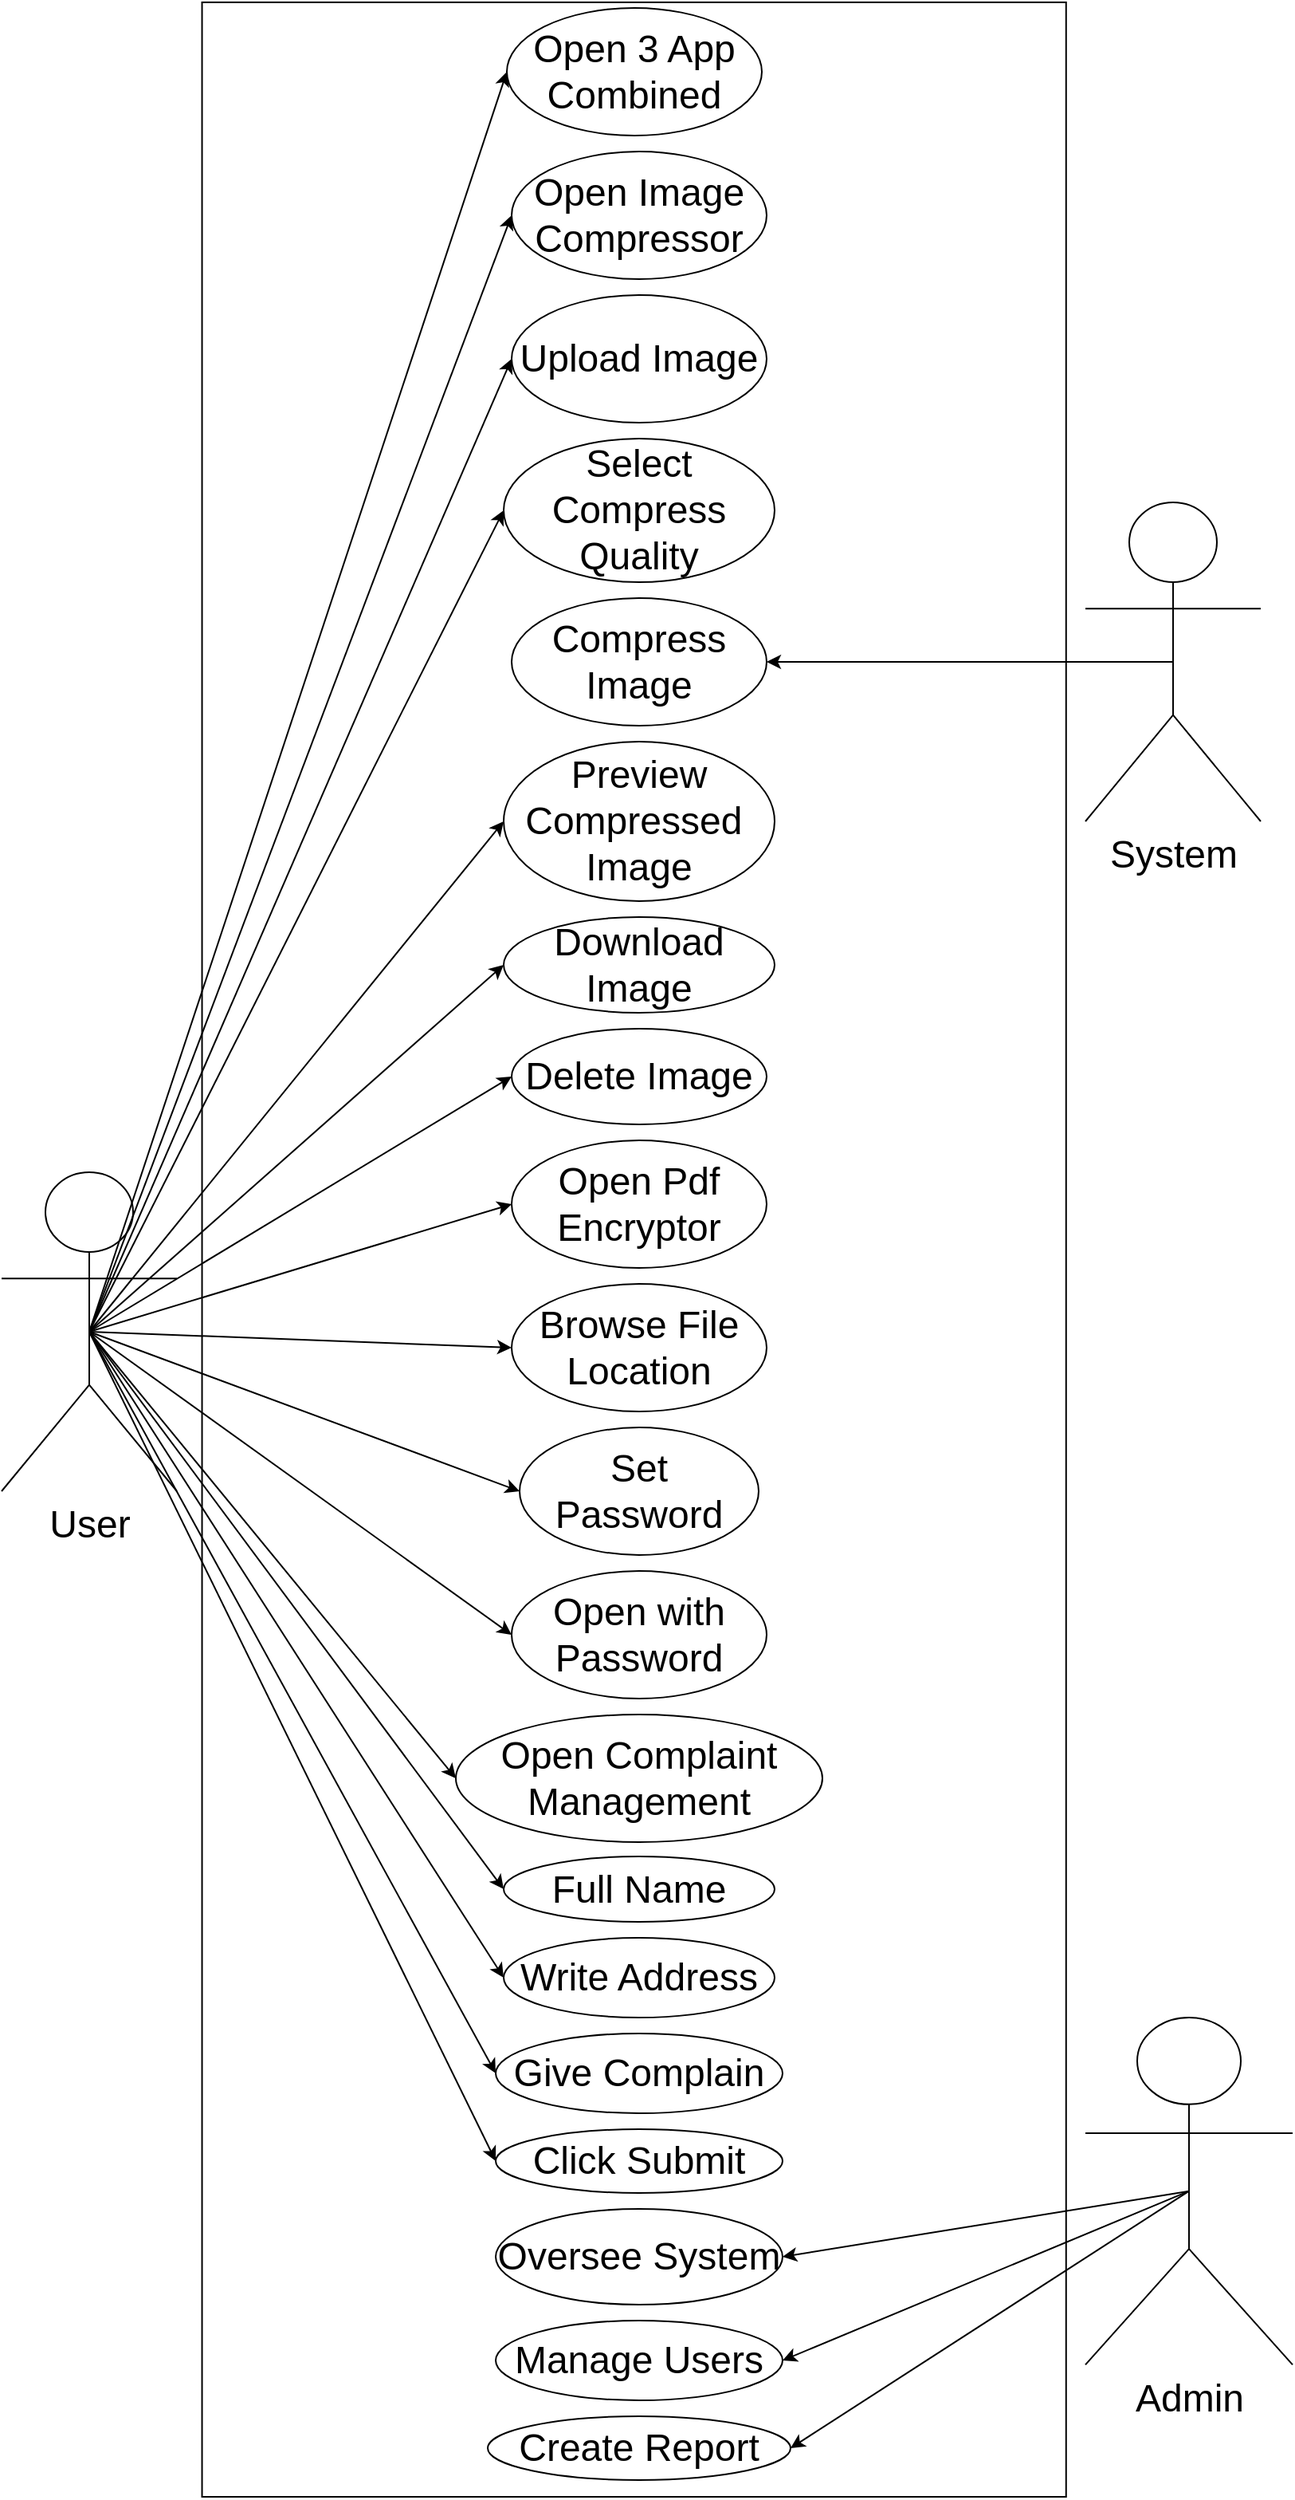 <mxfile version="24.7.17">
  <diagram name="Page-1" id="SiRpZ1k9ywdiYjhOWEiY">
    <mxGraphModel dx="3695" dy="1768" grid="1" gridSize="10" guides="1" tooltips="1" connect="1" arrows="1" fold="1" page="1" pageScale="1" pageWidth="827" pageHeight="1169" math="0" shadow="0">
      <root>
        <mxCell id="0" />
        <mxCell id="1" parent="0" />
        <mxCell id="1i_D0vjBcRpa5MM8SNPV-2" value="" style="rounded=0;whiteSpace=wrap;html=1;rotation=-90;" parent="1" vertex="1">
          <mxGeometry x="-1195.21" y="517.42" width="1564.07" height="542.12" as="geometry" />
        </mxCell>
        <mxCell id="1i_D0vjBcRpa5MM8SNPV-3" value="&lt;font style=&quot;font-size: 24px;&quot;&gt;User&lt;/font&gt;" style="shape=umlActor;verticalLabelPosition=bottom;verticalAlign=top;html=1;outlineConnect=0;" parent="1" vertex="1">
          <mxGeometry x="-810" y="740" width="110" height="200" as="geometry" />
        </mxCell>
        <mxCell id="1i_D0vjBcRpa5MM8SNPV-4" value="&lt;font style=&quot;font-size: 24px;&quot;&gt;System&lt;/font&gt;" style="shape=umlActor;verticalLabelPosition=bottom;verticalAlign=top;html=1;outlineConnect=0;" parent="1" vertex="1">
          <mxGeometry x="-130" y="320" width="110" height="200" as="geometry" />
        </mxCell>
        <mxCell id="1i_D0vjBcRpa5MM8SNPV-5" value="&lt;font style=&quot;font-size: 24px;&quot;&gt;Admin&lt;/font&gt;" style="shape=umlActor;verticalLabelPosition=bottom;verticalAlign=top;html=1;outlineConnect=0;" parent="1" vertex="1">
          <mxGeometry x="-130" y="1270" width="130" height="217.65" as="geometry" />
        </mxCell>
        <mxCell id="1i_D0vjBcRpa5MM8SNPV-6" value="&lt;font style=&quot;font-size: 24px;&quot;&gt;Upload Image&lt;/font&gt;" style="ellipse;whiteSpace=wrap;html=1;" parent="1" vertex="1">
          <mxGeometry x="-490" y="190" width="160" height="80" as="geometry" />
        </mxCell>
        <mxCell id="1i_D0vjBcRpa5MM8SNPV-7" value="&lt;font style=&quot;font-size: 24px;&quot;&gt;Select Compress Quality&lt;/font&gt;" style="ellipse;whiteSpace=wrap;html=1;" parent="1" vertex="1">
          <mxGeometry x="-495" y="280" width="170" height="90" as="geometry" />
        </mxCell>
        <mxCell id="1i_D0vjBcRpa5MM8SNPV-8" value="&lt;font style=&quot;font-size: 24px;&quot;&gt;Compress Image&lt;/font&gt;" style="ellipse;whiteSpace=wrap;html=1;" parent="1" vertex="1">
          <mxGeometry x="-490" y="380" width="160" height="80" as="geometry" />
        </mxCell>
        <mxCell id="1i_D0vjBcRpa5MM8SNPV-9" value="&lt;font style=&quot;font-size: 24px;&quot;&gt;Preview Compressed&amp;nbsp;&lt;br&gt;Image&lt;/font&gt;" style="ellipse;whiteSpace=wrap;html=1;" parent="1" vertex="1">
          <mxGeometry x="-495" y="470" width="170" height="100" as="geometry" />
        </mxCell>
        <mxCell id="1i_D0vjBcRpa5MM8SNPV-10" value="&lt;font style=&quot;font-size: 24px;&quot;&gt;Download Image&lt;/font&gt;" style="ellipse;whiteSpace=wrap;html=1;" parent="1" vertex="1">
          <mxGeometry x="-495" y="580" width="170" height="60" as="geometry" />
        </mxCell>
        <mxCell id="1i_D0vjBcRpa5MM8SNPV-11" value="&lt;font style=&quot;font-size: 24px;&quot;&gt;Delete Image&lt;/font&gt;" style="ellipse;whiteSpace=wrap;html=1;" parent="1" vertex="1">
          <mxGeometry x="-490" y="650" width="160" height="60" as="geometry" />
        </mxCell>
        <mxCell id="1i_D0vjBcRpa5MM8SNPV-12" value="&lt;font style=&quot;font-size: 24px;&quot;&gt;Open Image Compressor&lt;/font&gt;" style="ellipse;whiteSpace=wrap;html=1;" parent="1" vertex="1">
          <mxGeometry x="-490" y="100" width="160" height="80" as="geometry" />
        </mxCell>
        <mxCell id="1i_D0vjBcRpa5MM8SNPV-13" value="&lt;font style=&quot;font-size: 24px;&quot;&gt;Set Password&lt;/font&gt;" style="ellipse;whiteSpace=wrap;html=1;" parent="1" vertex="1">
          <mxGeometry x="-485" y="900" width="150" height="80" as="geometry" />
        </mxCell>
        <mxCell id="1i_D0vjBcRpa5MM8SNPV-14" value="&lt;font style=&quot;font-size: 24px;&quot;&gt;Browse File Location&lt;/font&gt;" style="ellipse;whiteSpace=wrap;html=1;" parent="1" vertex="1">
          <mxGeometry x="-490" y="810" width="160" height="80" as="geometry" />
        </mxCell>
        <mxCell id="1i_D0vjBcRpa5MM8SNPV-15" value="&lt;font style=&quot;font-size: 24px;&quot;&gt;Open with Password&lt;/font&gt;" style="ellipse;whiteSpace=wrap;html=1;" parent="1" vertex="1">
          <mxGeometry x="-490" y="990" width="160" height="80" as="geometry" />
        </mxCell>
        <mxCell id="1i_D0vjBcRpa5MM8SNPV-16" value="&lt;font style=&quot;font-size: 24px;&quot;&gt;Full Name&lt;/font&gt;" style="ellipse;whiteSpace=wrap;html=1;" parent="1" vertex="1">
          <mxGeometry x="-495" y="1169" width="170" height="41" as="geometry" />
        </mxCell>
        <mxCell id="1i_D0vjBcRpa5MM8SNPV-17" value="&lt;font style=&quot;font-size: 24px;&quot;&gt;Write Address&lt;/font&gt;" style="ellipse;whiteSpace=wrap;html=1;" parent="1" vertex="1">
          <mxGeometry x="-495" y="1220" width="170" height="50" as="geometry" />
        </mxCell>
        <mxCell id="1i_D0vjBcRpa5MM8SNPV-18" value="&lt;font style=&quot;font-size: 24px;&quot;&gt;Give Complain&lt;/font&gt;" style="ellipse;whiteSpace=wrap;html=1;" parent="1" vertex="1">
          <mxGeometry x="-500" y="1280" width="180" height="50" as="geometry" />
        </mxCell>
        <mxCell id="1i_D0vjBcRpa5MM8SNPV-19" value="&lt;font style=&quot;font-size: 24px;&quot;&gt;Click Submit&lt;/font&gt;" style="ellipse;whiteSpace=wrap;html=1;" parent="1" vertex="1">
          <mxGeometry x="-500" y="1340" width="180" height="40" as="geometry" />
        </mxCell>
        <mxCell id="1i_D0vjBcRpa5MM8SNPV-20" value="&lt;font style=&quot;font-size: 24px;&quot;&gt;Oversee System&lt;/font&gt;" style="ellipse;whiteSpace=wrap;html=1;" parent="1" vertex="1">
          <mxGeometry x="-500" y="1390" width="180" height="60" as="geometry" />
        </mxCell>
        <mxCell id="1i_D0vjBcRpa5MM8SNPV-21" value="&lt;font style=&quot;font-size: 24px;&quot;&gt;Manage Users&lt;/font&gt;" style="ellipse;whiteSpace=wrap;html=1;" parent="1" vertex="1">
          <mxGeometry x="-500" y="1460" width="180" height="50" as="geometry" />
        </mxCell>
        <mxCell id="1i_D0vjBcRpa5MM8SNPV-22" value="&lt;font style=&quot;font-size: 24px;&quot;&gt;Create Report&lt;/font&gt;" style="ellipse;whiteSpace=wrap;html=1;" parent="1" vertex="1">
          <mxGeometry x="-505" y="1520" width="190" height="40" as="geometry" />
        </mxCell>
        <mxCell id="jxTtJ-K_QeLSLrV0HYSQ-5" value="" style="endArrow=classic;html=1;rounded=0;exitX=0.5;exitY=0.5;exitDx=0;exitDy=0;exitPerimeter=0;entryX=0;entryY=0.5;entryDx=0;entryDy=0;" parent="1" source="1i_D0vjBcRpa5MM8SNPV-3" target="1i_D0vjBcRpa5MM8SNPV-7" edge="1">
          <mxGeometry width="50" height="50" relative="1" as="geometry">
            <mxPoint x="-640" y="360" as="sourcePoint" />
            <mxPoint x="-590" y="310" as="targetPoint" />
          </mxGeometry>
        </mxCell>
        <mxCell id="jxTtJ-K_QeLSLrV0HYSQ-6" value="" style="endArrow=classic;html=1;rounded=0;exitX=0.5;exitY=0.5;exitDx=0;exitDy=0;exitPerimeter=0;entryX=0;entryY=0.5;entryDx=0;entryDy=0;" parent="1" source="1i_D0vjBcRpa5MM8SNPV-3" target="1i_D0vjBcRpa5MM8SNPV-6" edge="1">
          <mxGeometry width="50" height="50" relative="1" as="geometry">
            <mxPoint x="-640" y="360" as="sourcePoint" />
            <mxPoint x="-590" y="310" as="targetPoint" />
          </mxGeometry>
        </mxCell>
        <mxCell id="jxTtJ-K_QeLSLrV0HYSQ-8" value="" style="endArrow=classic;html=1;rounded=0;exitX=0.5;exitY=0.5;exitDx=0;exitDy=0;exitPerimeter=0;entryX=0;entryY=0.5;entryDx=0;entryDy=0;" parent="1" source="1i_D0vjBcRpa5MM8SNPV-3" target="1i_D0vjBcRpa5MM8SNPV-9" edge="1">
          <mxGeometry width="50" height="50" relative="1" as="geometry">
            <mxPoint x="-550" y="550" as="sourcePoint" />
            <mxPoint x="-500" y="500" as="targetPoint" />
          </mxGeometry>
        </mxCell>
        <mxCell id="jxTtJ-K_QeLSLrV0HYSQ-12" value="" style="endArrow=classic;html=1;rounded=0;entryX=1;entryY=0.5;entryDx=0;entryDy=0;exitX=0.5;exitY=0.5;exitDx=0;exitDy=0;exitPerimeter=0;" parent="1" source="1i_D0vjBcRpa5MM8SNPV-4" target="1i_D0vjBcRpa5MM8SNPV-8" edge="1">
          <mxGeometry width="50" height="50" relative="1" as="geometry">
            <mxPoint x="-550" y="550" as="sourcePoint" />
            <mxPoint x="-500" y="500" as="targetPoint" />
          </mxGeometry>
        </mxCell>
        <mxCell id="jxTtJ-K_QeLSLrV0HYSQ-13" value="" style="endArrow=classic;html=1;rounded=0;exitX=0.5;exitY=0.5;exitDx=0;exitDy=0;exitPerimeter=0;entryX=0;entryY=0.5;entryDx=0;entryDy=0;" parent="1" source="1i_D0vjBcRpa5MM8SNPV-3" edge="1" target="1i_D0vjBcRpa5MM8SNPV-10">
          <mxGeometry width="50" height="50" relative="1" as="geometry">
            <mxPoint x="-550" y="550" as="sourcePoint" />
            <mxPoint x="-500" y="500" as="targetPoint" />
          </mxGeometry>
        </mxCell>
        <mxCell id="jxTtJ-K_QeLSLrV0HYSQ-14" value="" style="endArrow=classic;html=1;rounded=0;entryX=0;entryY=0.5;entryDx=0;entryDy=0;exitX=0.5;exitY=0.5;exitDx=0;exitDy=0;exitPerimeter=0;" parent="1" source="1i_D0vjBcRpa5MM8SNPV-3" target="1i_D0vjBcRpa5MM8SNPV-12" edge="1">
          <mxGeometry width="50" height="50" relative="1" as="geometry">
            <mxPoint x="-550" y="730" as="sourcePoint" />
            <mxPoint x="-500" y="680" as="targetPoint" />
          </mxGeometry>
        </mxCell>
        <mxCell id="jxTtJ-K_QeLSLrV0HYSQ-15" value="" style="endArrow=classic;html=1;rounded=0;exitX=0.5;exitY=0.5;exitDx=0;exitDy=0;exitPerimeter=0;entryX=0;entryY=0.5;entryDx=0;entryDy=0;" parent="1" source="1i_D0vjBcRpa5MM8SNPV-3" target="1i_D0vjBcRpa5MM8SNPV-11" edge="1">
          <mxGeometry width="50" height="50" relative="1" as="geometry">
            <mxPoint x="-550" y="550" as="sourcePoint" />
            <mxPoint x="-500" y="500" as="targetPoint" />
          </mxGeometry>
        </mxCell>
        <mxCell id="jxTtJ-K_QeLSLrV0HYSQ-16" value="" style="endArrow=classic;html=1;rounded=0;entryX=0;entryY=0.5;entryDx=0;entryDy=0;exitX=0.5;exitY=0.5;exitDx=0;exitDy=0;exitPerimeter=0;" parent="1" source="1i_D0vjBcRpa5MM8SNPV-3" target="1i_D0vjBcRpa5MM8SNPV-13" edge="1">
          <mxGeometry width="50" height="50" relative="1" as="geometry">
            <mxPoint x="-550" y="730" as="sourcePoint" />
            <mxPoint x="-500" y="680" as="targetPoint" />
          </mxGeometry>
        </mxCell>
        <mxCell id="jxTtJ-K_QeLSLrV0HYSQ-17" value="" style="endArrow=classic;html=1;rounded=0;exitX=0.5;exitY=0.5;exitDx=0;exitDy=0;exitPerimeter=0;entryX=0;entryY=0.5;entryDx=0;entryDy=0;" parent="1" source="1i_D0vjBcRpa5MM8SNPV-3" target="1i_D0vjBcRpa5MM8SNPV-14" edge="1">
          <mxGeometry width="50" height="50" relative="1" as="geometry">
            <mxPoint x="-550" y="730" as="sourcePoint" />
            <mxPoint x="-500" y="680" as="targetPoint" />
          </mxGeometry>
        </mxCell>
        <mxCell id="jxTtJ-K_QeLSLrV0HYSQ-18" value="" style="endArrow=classic;html=1;rounded=0;exitX=0.5;exitY=0.5;exitDx=0;exitDy=0;exitPerimeter=0;entryX=0;entryY=0.5;entryDx=0;entryDy=0;" parent="1" source="1i_D0vjBcRpa5MM8SNPV-3" target="1i_D0vjBcRpa5MM8SNPV-15" edge="1">
          <mxGeometry width="50" height="50" relative="1" as="geometry">
            <mxPoint x="-550" y="730" as="sourcePoint" />
            <mxPoint x="-500" y="680" as="targetPoint" />
          </mxGeometry>
        </mxCell>
        <mxCell id="jxTtJ-K_QeLSLrV0HYSQ-19" value="" style="endArrow=classic;html=1;rounded=0;exitX=0.5;exitY=0.5;exitDx=0;exitDy=0;exitPerimeter=0;entryX=0;entryY=0.5;entryDx=0;entryDy=0;" parent="1" source="1i_D0vjBcRpa5MM8SNPV-3" target="1i_D0vjBcRpa5MM8SNPV-16" edge="1">
          <mxGeometry width="50" height="50" relative="1" as="geometry">
            <mxPoint x="-290" y="890" as="sourcePoint" />
            <mxPoint x="-240" y="840" as="targetPoint" />
          </mxGeometry>
        </mxCell>
        <mxCell id="jxTtJ-K_QeLSLrV0HYSQ-21" value="" style="endArrow=classic;html=1;rounded=0;exitX=0.5;exitY=0.5;exitDx=0;exitDy=0;exitPerimeter=0;entryX=0;entryY=0.5;entryDx=0;entryDy=0;" parent="1" source="1i_D0vjBcRpa5MM8SNPV-3" target="1i_D0vjBcRpa5MM8SNPV-17" edge="1">
          <mxGeometry width="50" height="50" relative="1" as="geometry">
            <mxPoint x="-460" y="1210" as="sourcePoint" />
            <mxPoint x="-410" y="1160" as="targetPoint" />
          </mxGeometry>
        </mxCell>
        <mxCell id="jxTtJ-K_QeLSLrV0HYSQ-22" value="" style="endArrow=classic;html=1;rounded=0;exitX=0.5;exitY=0.5;exitDx=0;exitDy=0;exitPerimeter=0;entryX=0;entryY=0.5;entryDx=0;entryDy=0;" parent="1" source="1i_D0vjBcRpa5MM8SNPV-3" target="1i_D0vjBcRpa5MM8SNPV-18" edge="1">
          <mxGeometry width="50" height="50" relative="1" as="geometry">
            <mxPoint x="-460" y="1210" as="sourcePoint" />
            <mxPoint x="-410" y="1160" as="targetPoint" />
          </mxGeometry>
        </mxCell>
        <mxCell id="jxTtJ-K_QeLSLrV0HYSQ-23" value="" style="endArrow=classic;html=1;rounded=0;exitX=0.5;exitY=0.5;exitDx=0;exitDy=0;exitPerimeter=0;entryX=0;entryY=0.5;entryDx=0;entryDy=0;" parent="1" source="1i_D0vjBcRpa5MM8SNPV-3" target="1i_D0vjBcRpa5MM8SNPV-19" edge="1">
          <mxGeometry width="50" height="50" relative="1" as="geometry">
            <mxPoint x="-460" y="1210" as="sourcePoint" />
            <mxPoint x="-410" y="1160" as="targetPoint" />
          </mxGeometry>
        </mxCell>
        <mxCell id="jxTtJ-K_QeLSLrV0HYSQ-24" value="" style="endArrow=classic;html=1;rounded=0;exitX=0.5;exitY=0.5;exitDx=0;exitDy=0;exitPerimeter=0;entryX=1;entryY=0.5;entryDx=0;entryDy=0;" parent="1" source="1i_D0vjBcRpa5MM8SNPV-5" target="1i_D0vjBcRpa5MM8SNPV-20" edge="1">
          <mxGeometry width="50" height="50" relative="1" as="geometry">
            <mxPoint x="-460" y="1370" as="sourcePoint" />
            <mxPoint x="-410" y="1320" as="targetPoint" />
          </mxGeometry>
        </mxCell>
        <mxCell id="jxTtJ-K_QeLSLrV0HYSQ-25" value="" style="endArrow=classic;html=1;rounded=0;entryX=1;entryY=0.5;entryDx=0;entryDy=0;exitX=0.5;exitY=0.5;exitDx=0;exitDy=0;exitPerimeter=0;" parent="1" source="1i_D0vjBcRpa5MM8SNPV-5" target="1i_D0vjBcRpa5MM8SNPV-21" edge="1">
          <mxGeometry width="50" height="50" relative="1" as="geometry">
            <mxPoint x="-60" y="1190" as="sourcePoint" />
            <mxPoint x="-410" y="1320" as="targetPoint" />
          </mxGeometry>
        </mxCell>
        <mxCell id="jxTtJ-K_QeLSLrV0HYSQ-26" value="" style="endArrow=classic;html=1;rounded=0;exitX=0.5;exitY=0.5;exitDx=0;exitDy=0;exitPerimeter=0;entryX=1;entryY=0.5;entryDx=0;entryDy=0;" parent="1" source="1i_D0vjBcRpa5MM8SNPV-5" target="1i_D0vjBcRpa5MM8SNPV-22" edge="1">
          <mxGeometry width="50" height="50" relative="1" as="geometry">
            <mxPoint x="-460" y="1370" as="sourcePoint" />
            <mxPoint x="-410" y="1320" as="targetPoint" />
          </mxGeometry>
        </mxCell>
        <mxCell id="nTuh2goIFdn3MQALrRlb-1" value="&lt;font style=&quot;font-size: 24px;&quot;&gt;Open Complaint Management&lt;/font&gt;" style="ellipse;whiteSpace=wrap;html=1;" vertex="1" parent="1">
          <mxGeometry x="-525" y="1080" width="230" height="80" as="geometry" />
        </mxCell>
        <mxCell id="nTuh2goIFdn3MQALrRlb-4" value="" style="endArrow=classic;html=1;rounded=0;exitX=0.5;exitY=0.5;exitDx=0;exitDy=0;exitPerimeter=0;entryX=0;entryY=0.5;entryDx=0;entryDy=0;" edge="1" parent="1" source="1i_D0vjBcRpa5MM8SNPV-3" target="nTuh2goIFdn3MQALrRlb-1">
          <mxGeometry width="50" height="50" relative="1" as="geometry">
            <mxPoint x="-430" y="1070" as="sourcePoint" />
            <mxPoint x="-380" y="1020" as="targetPoint" />
          </mxGeometry>
        </mxCell>
        <mxCell id="nTuh2goIFdn3MQALrRlb-5" value="&lt;font style=&quot;font-size: 24px;&quot;&gt;Open Pdf Encryptor&lt;/font&gt;" style="ellipse;whiteSpace=wrap;html=1;" vertex="1" parent="1">
          <mxGeometry x="-490" y="720" width="160" height="80" as="geometry" />
        </mxCell>
        <mxCell id="nTuh2goIFdn3MQALrRlb-6" value="" style="endArrow=classic;html=1;rounded=0;exitX=0.5;exitY=0.5;exitDx=0;exitDy=0;exitPerimeter=0;entryX=0;entryY=0.5;entryDx=0;entryDy=0;" edge="1" parent="1" source="1i_D0vjBcRpa5MM8SNPV-3" target="nTuh2goIFdn3MQALrRlb-5">
          <mxGeometry width="50" height="50" relative="1" as="geometry">
            <mxPoint x="-600" y="870" as="sourcePoint" />
            <mxPoint x="-550" y="820" as="targetPoint" />
          </mxGeometry>
        </mxCell>
        <mxCell id="nTuh2goIFdn3MQALrRlb-7" value="&lt;font style=&quot;font-size: 24px;&quot;&gt;Open 3 App Combined&lt;/font&gt;" style="ellipse;whiteSpace=wrap;html=1;" vertex="1" parent="1">
          <mxGeometry x="-493" y="10" width="160" height="80" as="geometry" />
        </mxCell>
        <mxCell id="nTuh2goIFdn3MQALrRlb-8" value="" style="endArrow=classic;html=1;rounded=0;exitX=0.5;exitY=0.5;exitDx=0;exitDy=0;exitPerimeter=0;entryX=0;entryY=0.5;entryDx=0;entryDy=0;" edge="1" parent="1" source="1i_D0vjBcRpa5MM8SNPV-3" target="nTuh2goIFdn3MQALrRlb-7">
          <mxGeometry width="50" height="50" relative="1" as="geometry">
            <mxPoint x="-600" y="740" as="sourcePoint" />
            <mxPoint x="-550" y="690" as="targetPoint" />
          </mxGeometry>
        </mxCell>
      </root>
    </mxGraphModel>
  </diagram>
</mxfile>
